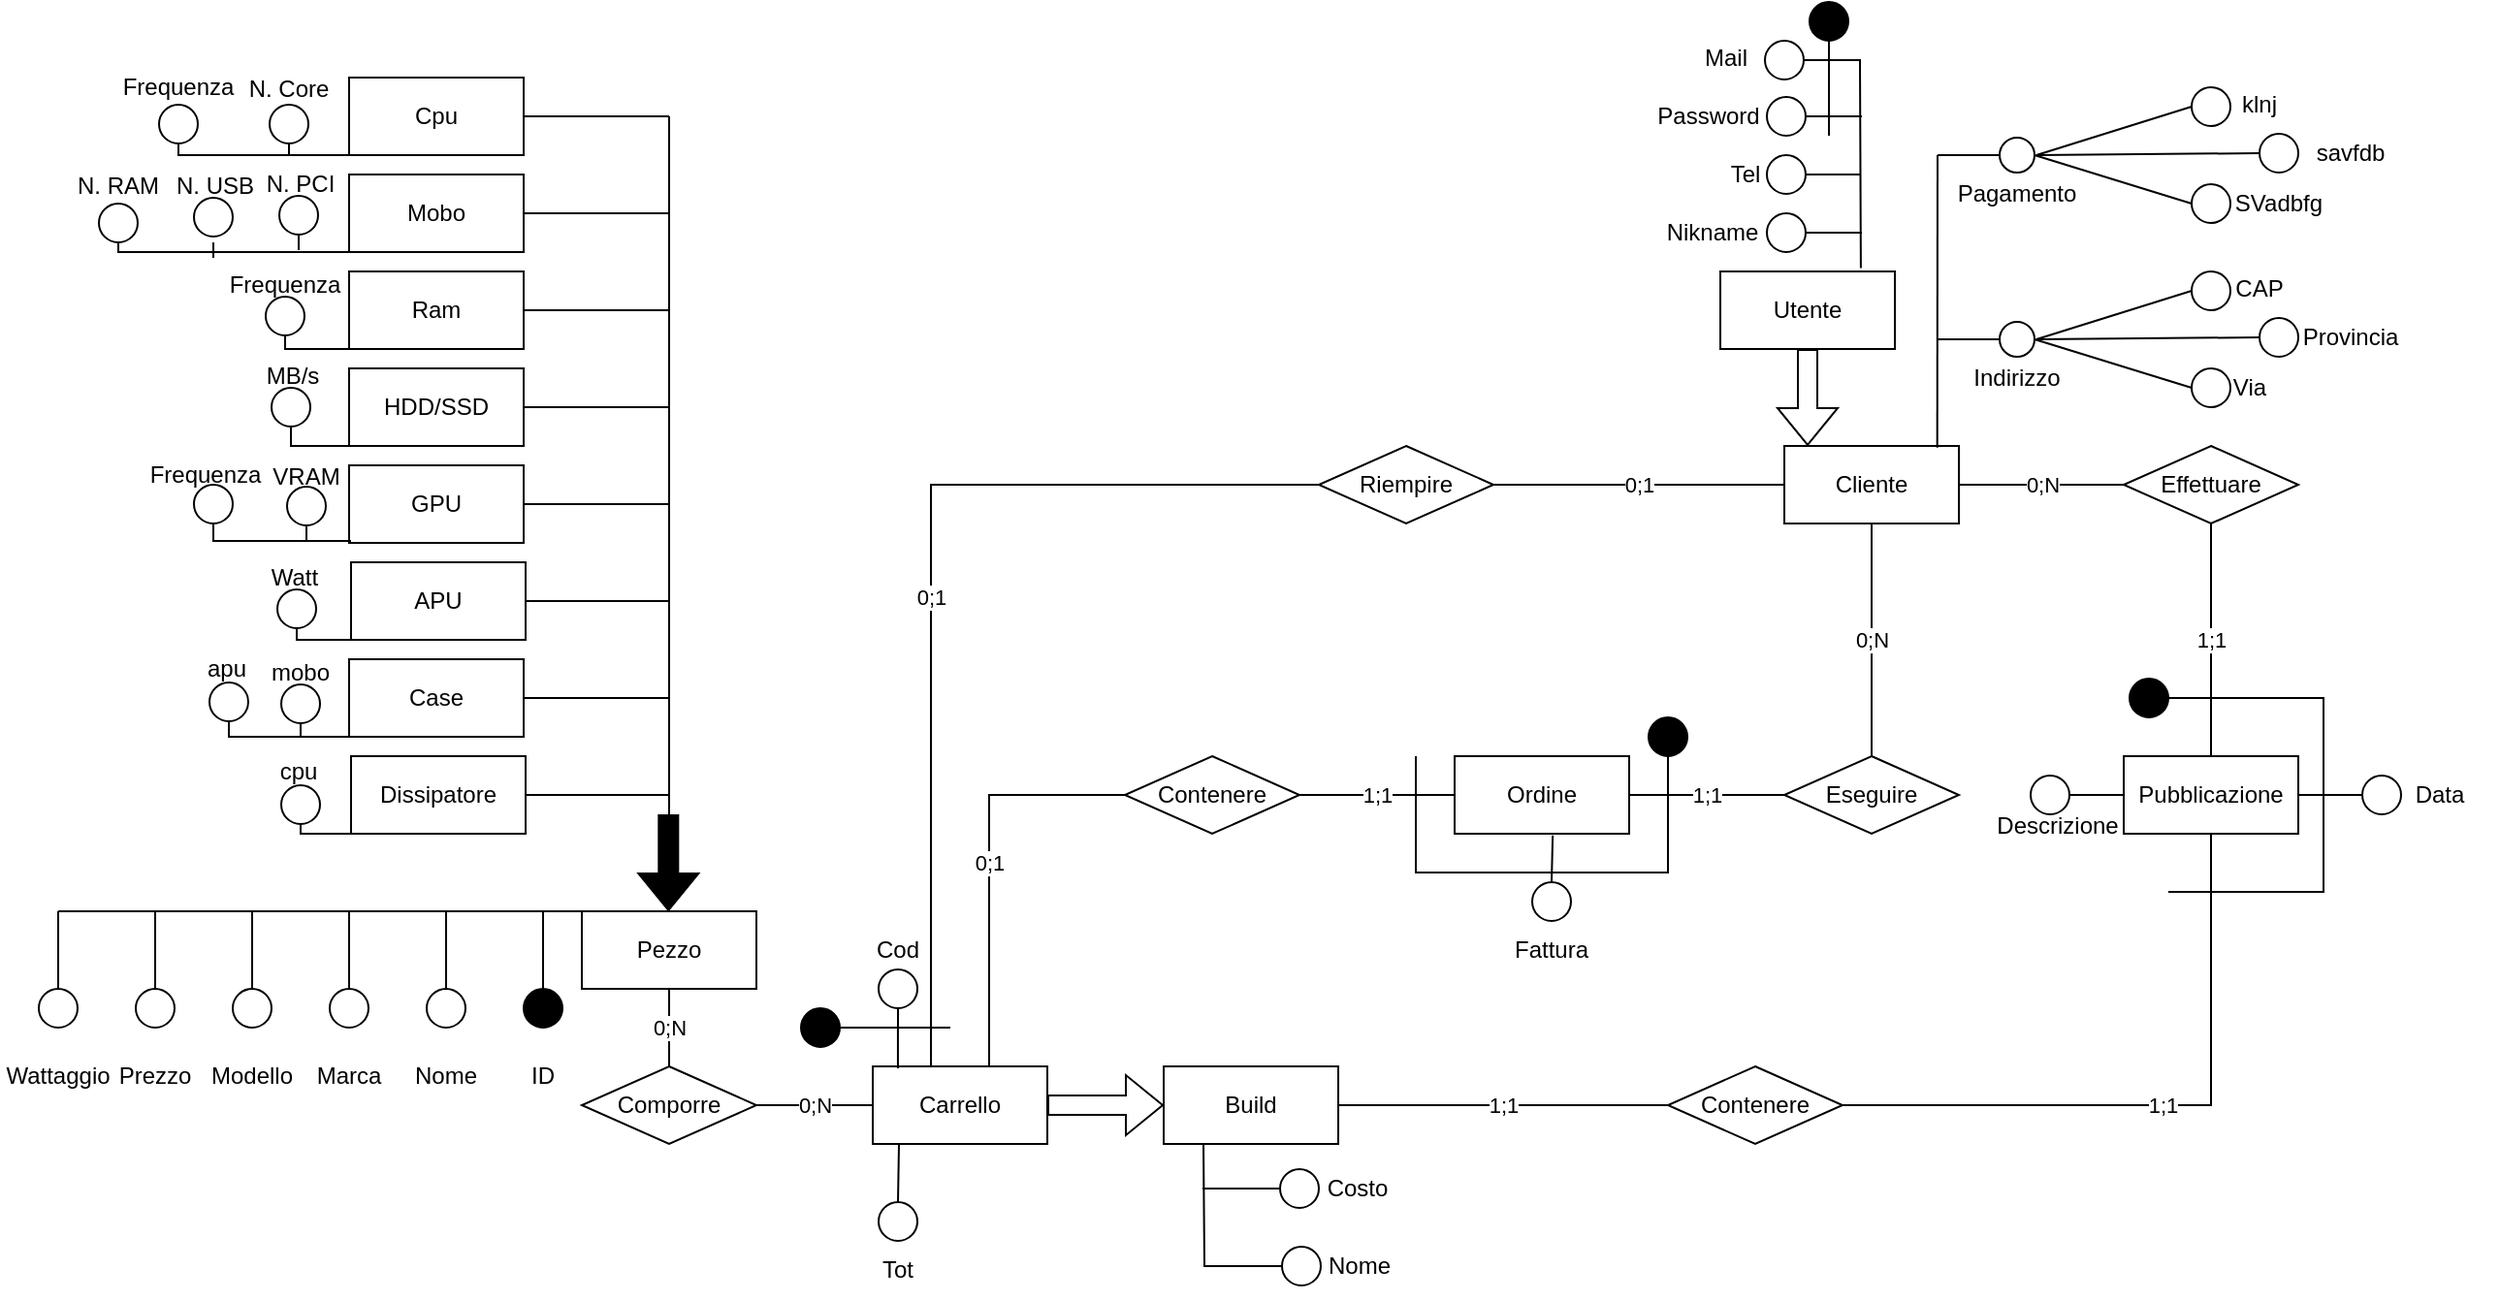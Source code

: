 <mxfile version="16.0.2" type="device"><diagram id="FWBnXCabbHBzabaNncW-" name="Pagina-1"><mxGraphModel dx="1716" dy="1717" grid="1" gridSize="10" guides="1" tooltips="1" connect="1" arrows="1" fold="1" page="1" pageScale="1" pageWidth="827" pageHeight="1169" math="0" shadow="0"><root><mxCell id="0"/><mxCell id="1" parent="0"/><mxCell id="ofU9b3XSw7O_0wXjyeTm-33" value="0;N" style="edgeStyle=orthogonalEdgeStyle;rounded=0;orthogonalLoop=1;jettySize=auto;html=1;endArrow=none;endFill=0;fillColor=#212121;" parent="1" source="ofU9b3XSw7O_0wXjyeTm-1" target="ofU9b3XSw7O_0wXjyeTm-2" edge="1"><mxGeometry relative="1" as="geometry"/></mxCell><mxCell id="ofU9b3XSw7O_0wXjyeTm-1" value="Pezzo" style="rounded=0;whiteSpace=wrap;html=1;" parent="1" vertex="1"><mxGeometry x="80" y="320" width="90" height="40" as="geometry"/></mxCell><mxCell id="ofU9b3XSw7O_0wXjyeTm-34" value="0;N" style="edgeStyle=orthogonalEdgeStyle;rounded=0;orthogonalLoop=1;jettySize=auto;html=1;entryX=0;entryY=0.5;entryDx=0;entryDy=0;endArrow=none;endFill=0;fillColor=#212121;" parent="1" source="ofU9b3XSw7O_0wXjyeTm-2" target="ofU9b3XSw7O_0wXjyeTm-4" edge="1"><mxGeometry relative="1" as="geometry"/></mxCell><mxCell id="ofU9b3XSw7O_0wXjyeTm-2" value="Comporre" style="rhombus;whiteSpace=wrap;html=1;" parent="1" vertex="1"><mxGeometry x="80" y="400" width="90" height="40" as="geometry"/></mxCell><mxCell id="ofU9b3XSw7O_0wXjyeTm-35" value="0;1" style="edgeStyle=orthogonalEdgeStyle;rounded=0;orthogonalLoop=1;jettySize=auto;html=1;endArrow=none;endFill=0;fillColor=#212121;" parent="1" source="ofU9b3XSw7O_0wXjyeTm-4" target="ofU9b3XSw7O_0wXjyeTm-9" edge="1"><mxGeometry relative="1" as="geometry"><Array as="points"><mxPoint x="290" y="260"/></Array></mxGeometry></mxCell><mxCell id="ofU9b3XSw7O_0wXjyeTm-4" value="Carrello" style="rounded=0;whiteSpace=wrap;html=1;" parent="1" vertex="1"><mxGeometry x="230" y="400" width="90" height="40" as="geometry"/></mxCell><mxCell id="ofU9b3XSw7O_0wXjyeTm-6" value="" style="shape=flexArrow;endArrow=classic;html=1;rounded=0;fillColor=default;entryX=0;entryY=0.5;entryDx=0;entryDy=0;exitX=1;exitY=0.5;exitDx=0;exitDy=0;" parent="1" source="ofU9b3XSw7O_0wXjyeTm-4" target="ofU9b3XSw7O_0wXjyeTm-7" edge="1"><mxGeometry width="50" height="50" relative="1" as="geometry"><mxPoint x="310" y="330" as="sourcePoint"/><mxPoint x="320" y="420" as="targetPoint"/></mxGeometry></mxCell><mxCell id="ofU9b3XSw7O_0wXjyeTm-7" value="Build" style="rounded=0;whiteSpace=wrap;html=1;" parent="1" vertex="1"><mxGeometry x="380" y="400" width="90" height="40" as="geometry"/></mxCell><mxCell id="ofU9b3XSw7O_0wXjyeTm-14" value="1;1" style="edgeStyle=orthogonalEdgeStyle;rounded=0;orthogonalLoop=1;jettySize=auto;html=1;endArrow=none;endFill=0;fillColor=#212121;" parent="1" source="ofU9b3XSw7O_0wXjyeTm-9" target="ofU9b3XSw7O_0wXjyeTm-12" edge="1"><mxGeometry relative="1" as="geometry"/></mxCell><mxCell id="ofU9b3XSw7O_0wXjyeTm-9" value="Contenere" style="rhombus;whiteSpace=wrap;html=1;" parent="1" vertex="1"><mxGeometry x="360" y="240" width="90" height="40" as="geometry"/></mxCell><mxCell id="ofU9b3XSw7O_0wXjyeTm-20" value="0;1" style="edgeStyle=orthogonalEdgeStyle;rounded=0;orthogonalLoop=1;jettySize=auto;html=1;entryX=0;entryY=0.5;entryDx=0;entryDy=0;endArrow=none;endFill=0;fillColor=#212121;" parent="1" source="ofU9b3XSw7O_0wXjyeTm-10" target="ofU9b3XSw7O_0wXjyeTm-18" edge="1"><mxGeometry relative="1" as="geometry"/></mxCell><mxCell id="ofU9b3XSw7O_0wXjyeTm-36" value="0;1" style="edgeStyle=orthogonalEdgeStyle;rounded=0;orthogonalLoop=1;jettySize=auto;html=1;entryX=0.5;entryY=0;entryDx=0;entryDy=0;endArrow=none;endFill=0;fillColor=#212121;" parent="1" source="ofU9b3XSw7O_0wXjyeTm-10" target="ofU9b3XSw7O_0wXjyeTm-4" edge="1"><mxGeometry relative="1" as="geometry"><Array as="points"><mxPoint x="260" y="100"/><mxPoint x="260" y="400"/></Array></mxGeometry></mxCell><mxCell id="ofU9b3XSw7O_0wXjyeTm-10" value="Riempire" style="rhombus;whiteSpace=wrap;html=1;" parent="1" vertex="1"><mxGeometry x="460" y="80" width="90" height="40" as="geometry"/></mxCell><mxCell id="ofU9b3XSw7O_0wXjyeTm-12" value="Ordine" style="rounded=0;whiteSpace=wrap;html=1;" parent="1" vertex="1"><mxGeometry x="530" y="240" width="90" height="40" as="geometry"/></mxCell><mxCell id="ofU9b3XSw7O_0wXjyeTm-15" value="1;1" style="edgeStyle=orthogonalEdgeStyle;rounded=0;orthogonalLoop=1;jettySize=auto;html=1;endArrow=none;endFill=0;fillColor=#212121;" parent="1" source="ofU9b3XSw7O_0wXjyeTm-13" target="ofU9b3XSw7O_0wXjyeTm-12" edge="1"><mxGeometry relative="1" as="geometry"/></mxCell><mxCell id="ofU9b3XSw7O_0wXjyeTm-19" value="0;N" style="edgeStyle=orthogonalEdgeStyle;rounded=0;orthogonalLoop=1;jettySize=auto;html=1;entryX=0.5;entryY=1;entryDx=0;entryDy=0;endArrow=none;endFill=0;fillColor=#212121;" parent="1" source="ofU9b3XSw7O_0wXjyeTm-13" target="ofU9b3XSw7O_0wXjyeTm-18" edge="1"><mxGeometry relative="1" as="geometry"/></mxCell><mxCell id="ofU9b3XSw7O_0wXjyeTm-13" value="Eseguire" style="rhombus;whiteSpace=wrap;html=1;" parent="1" vertex="1"><mxGeometry x="700" y="240" width="90" height="40" as="geometry"/></mxCell><mxCell id="ofU9b3XSw7O_0wXjyeTm-18" value="Cliente" style="rounded=0;whiteSpace=wrap;html=1;" parent="1" vertex="1"><mxGeometry x="700" y="80" width="90" height="40" as="geometry"/></mxCell><mxCell id="ofU9b3XSw7O_0wXjyeTm-22" value="Utente" style="rounded=0;whiteSpace=wrap;html=1;" parent="1" vertex="1"><mxGeometry x="667" y="-10" width="90" height="40" as="geometry"/></mxCell><mxCell id="ofU9b3XSw7O_0wXjyeTm-23" value="" style="shape=flexArrow;endArrow=classic;html=1;rounded=0;fillColor=default;exitX=0.5;exitY=1;exitDx=0;exitDy=0;entryX=0.5;entryY=0;entryDx=0;entryDy=0;" parent="1" source="ofU9b3XSw7O_0wXjyeTm-22" edge="1"><mxGeometry width="50" height="50" relative="1" as="geometry"><mxPoint x="717" as="sourcePoint"/><mxPoint x="712" y="80" as="targetPoint"/></mxGeometry></mxCell><mxCell id="ofU9b3XSw7O_0wXjyeTm-41" value="1;1" style="edgeStyle=orthogonalEdgeStyle;rounded=0;orthogonalLoop=1;jettySize=auto;html=1;entryX=1;entryY=0.5;entryDx=0;entryDy=0;endArrow=none;endFill=0;fillColor=#212121;" parent="1" source="ofU9b3XSw7O_0wXjyeTm-25" target="ofU9b3XSw7O_0wXjyeTm-30" edge="1"><mxGeometry relative="1" as="geometry"><Array as="points"><mxPoint x="920" y="420"/></Array></mxGeometry></mxCell><mxCell id="ofU9b3XSw7O_0wXjyeTm-25" value="Pubblicazione" style="rounded=0;whiteSpace=wrap;html=1;" parent="1" vertex="1"><mxGeometry x="875" y="240" width="90" height="40" as="geometry"/></mxCell><mxCell id="ofU9b3XSw7O_0wXjyeTm-38" value="0;N" style="edgeStyle=orthogonalEdgeStyle;rounded=0;orthogonalLoop=1;jettySize=auto;html=1;endArrow=none;endFill=0;fillColor=#212121;" parent="1" source="ofU9b3XSw7O_0wXjyeTm-26" target="ofU9b3XSw7O_0wXjyeTm-18" edge="1"><mxGeometry relative="1" as="geometry"/></mxCell><mxCell id="ofU9b3XSw7O_0wXjyeTm-39" value="1;1" style="edgeStyle=orthogonalEdgeStyle;rounded=0;orthogonalLoop=1;jettySize=auto;html=1;endArrow=none;endFill=0;fillColor=#212121;" parent="1" source="ofU9b3XSw7O_0wXjyeTm-26" target="ofU9b3XSw7O_0wXjyeTm-25" edge="1"><mxGeometry relative="1" as="geometry"/></mxCell><mxCell id="ofU9b3XSw7O_0wXjyeTm-26" value="Effettuare" style="rhombus;whiteSpace=wrap;html=1;" parent="1" vertex="1"><mxGeometry x="875" y="80" width="90" height="40" as="geometry"/></mxCell><mxCell id="ofU9b3XSw7O_0wXjyeTm-32" value="1;1" style="edgeStyle=orthogonalEdgeStyle;rounded=0;orthogonalLoop=1;jettySize=auto;html=1;entryX=1;entryY=0.5;entryDx=0;entryDy=0;endArrow=none;endFill=0;fillColor=#212121;" parent="1" source="ofU9b3XSw7O_0wXjyeTm-30" target="ofU9b3XSw7O_0wXjyeTm-7" edge="1"><mxGeometry relative="1" as="geometry"/></mxCell><mxCell id="ofU9b3XSw7O_0wXjyeTm-30" value="Contenere" style="rhombus;whiteSpace=wrap;html=1;" parent="1" vertex="1"><mxGeometry x="640" y="400" width="90" height="40" as="geometry"/></mxCell><mxCell id="ofU9b3XSw7O_0wXjyeTm-43" value="" style="shape=flexArrow;endArrow=classic;html=1;rounded=0;fillColor=#000000;" parent="1" edge="1"><mxGeometry width="50" height="50" relative="1" as="geometry"><mxPoint x="124.66" y="270" as="sourcePoint"/><mxPoint x="124.66" y="320" as="targetPoint"/></mxGeometry></mxCell><mxCell id="ofU9b3XSw7O_0wXjyeTm-44" value="" style="edgeStyle=orthogonalEdgeStyle;rounded=0;orthogonalLoop=1;jettySize=auto;html=1;endArrow=none;endFill=0;fillColor=#212121;" parent="1" edge="1"><mxGeometry relative="1" as="geometry"><mxPoint x="125" y="270" as="sourcePoint"/><mxPoint x="125" y="-90" as="targetPoint"/><Array as="points"><mxPoint x="125" y="150"/><mxPoint x="125" y="150"/></Array></mxGeometry></mxCell><mxCell id="ofU9b3XSw7O_0wXjyeTm-45" value="" style="edgeStyle=orthogonalEdgeStyle;rounded=0;orthogonalLoop=1;jettySize=auto;html=1;endArrow=none;endFill=0;fillColor=#212121;" parent="1" edge="1"><mxGeometry relative="1" as="geometry"><mxPoint x="45" y="-90.0" as="sourcePoint"/><mxPoint x="125" y="-90.0" as="targetPoint"/></mxGeometry></mxCell><mxCell id="ofU9b3XSw7O_0wXjyeTm-46" value="Cpu" style="rounded=0;whiteSpace=wrap;html=1;" parent="1" vertex="1"><mxGeometry x="-40" y="-110" width="90" height="40" as="geometry"/></mxCell><mxCell id="ofU9b3XSw7O_0wXjyeTm-47" value="" style="edgeStyle=orthogonalEdgeStyle;rounded=0;orthogonalLoop=1;jettySize=auto;html=1;endArrow=none;endFill=0;fillColor=#212121;" parent="1" edge="1"><mxGeometry relative="1" as="geometry"><mxPoint x="45" y="-40.0" as="sourcePoint"/><mxPoint x="125" y="-40.0" as="targetPoint"/></mxGeometry></mxCell><mxCell id="ofU9b3XSw7O_0wXjyeTm-48" value="Mobo" style="rounded=0;whiteSpace=wrap;html=1;" parent="1" vertex="1"><mxGeometry x="-40" y="-60" width="90" height="40" as="geometry"/></mxCell><mxCell id="ofU9b3XSw7O_0wXjyeTm-49" value="" style="edgeStyle=orthogonalEdgeStyle;rounded=0;orthogonalLoop=1;jettySize=auto;html=1;endArrow=none;endFill=0;fillColor=#212121;" parent="1" edge="1"><mxGeometry relative="1" as="geometry"><mxPoint x="45" y="10.0" as="sourcePoint"/><mxPoint x="125" y="10.0" as="targetPoint"/></mxGeometry></mxCell><mxCell id="ofU9b3XSw7O_0wXjyeTm-50" value="Ram" style="rounded=0;whiteSpace=wrap;html=1;" parent="1" vertex="1"><mxGeometry x="-40" y="-10" width="90" height="40" as="geometry"/></mxCell><mxCell id="ofU9b3XSw7O_0wXjyeTm-51" value="" style="edgeStyle=orthogonalEdgeStyle;rounded=0;orthogonalLoop=1;jettySize=auto;html=1;endArrow=none;endFill=0;fillColor=#212121;" parent="1" edge="1"><mxGeometry relative="1" as="geometry"><mxPoint x="45" y="60.0" as="sourcePoint"/><mxPoint x="125" y="60.0" as="targetPoint"/></mxGeometry></mxCell><mxCell id="ofU9b3XSw7O_0wXjyeTm-52" value="HDD/SSD" style="rounded=0;whiteSpace=wrap;html=1;" parent="1" vertex="1"><mxGeometry x="-40" y="40" width="90" height="40" as="geometry"/></mxCell><mxCell id="ofU9b3XSw7O_0wXjyeTm-53" value="" style="edgeStyle=orthogonalEdgeStyle;rounded=0;orthogonalLoop=1;jettySize=auto;html=1;endArrow=none;endFill=0;fillColor=#212121;" parent="1" edge="1"><mxGeometry relative="1" as="geometry"><mxPoint x="45" y="110.0" as="sourcePoint"/><mxPoint x="125" y="110.0" as="targetPoint"/></mxGeometry></mxCell><mxCell id="ofU9b3XSw7O_0wXjyeTm-54" value="GPU" style="rounded=0;whiteSpace=wrap;html=1;" parent="1" vertex="1"><mxGeometry x="-40" y="90" width="90" height="40" as="geometry"/></mxCell><mxCell id="ofU9b3XSw7O_0wXjyeTm-55" value="" style="edgeStyle=orthogonalEdgeStyle;rounded=0;orthogonalLoop=1;jettySize=auto;html=1;endArrow=none;endFill=0;fillColor=#212121;" parent="1" edge="1"><mxGeometry relative="1" as="geometry"><mxPoint x="45" y="160.0" as="sourcePoint"/><mxPoint x="125" y="160.0" as="targetPoint"/></mxGeometry></mxCell><mxCell id="ofU9b3XSw7O_0wXjyeTm-56" value="APU" style="rounded=0;whiteSpace=wrap;html=1;" parent="1" vertex="1"><mxGeometry x="-39" y="140" width="90" height="40" as="geometry"/></mxCell><mxCell id="ofU9b3XSw7O_0wXjyeTm-57" value="" style="edgeStyle=orthogonalEdgeStyle;rounded=0;orthogonalLoop=1;jettySize=auto;html=1;endArrow=none;endFill=0;fillColor=#212121;" parent="1" edge="1"><mxGeometry relative="1" as="geometry"><mxPoint x="45" y="210.0" as="sourcePoint"/><mxPoint x="125" y="210.0" as="targetPoint"/></mxGeometry></mxCell><mxCell id="ofU9b3XSw7O_0wXjyeTm-58" value="Case" style="rounded=0;whiteSpace=wrap;html=1;" parent="1" vertex="1"><mxGeometry x="-40" y="190" width="90" height="40" as="geometry"/></mxCell><mxCell id="ofU9b3XSw7O_0wXjyeTm-59" value="" style="edgeStyle=orthogonalEdgeStyle;rounded=0;orthogonalLoop=1;jettySize=auto;html=1;endArrow=none;endFill=0;fillColor=#212121;" parent="1" edge="1"><mxGeometry relative="1" as="geometry"><mxPoint x="45" y="260.0" as="sourcePoint"/><mxPoint x="125" y="260.0" as="targetPoint"/></mxGeometry></mxCell><mxCell id="ofU9b3XSw7O_0wXjyeTm-60" value="Dissipatore" style="rounded=0;whiteSpace=wrap;html=1;" parent="1" vertex="1"><mxGeometry x="-39" y="240" width="90" height="40" as="geometry"/></mxCell><mxCell id="0aixCMXjs8IetjoY6UqO-1" value="" style="endArrow=none;html=1;rounded=0;exitX=0;exitY=0;exitDx=0;exitDy=0;" parent="1" source="ofU9b3XSw7O_0wXjyeTm-1" edge="1"><mxGeometry width="50" height="50" relative="1" as="geometry"><mxPoint x="510" y="310" as="sourcePoint"/><mxPoint x="-190" y="320" as="targetPoint"/></mxGeometry></mxCell><mxCell id="0aixCMXjs8IetjoY6UqO-2" value="" style="endArrow=none;html=1;rounded=0;entryX=0.144;entryY=0.025;entryDx=0;entryDy=0;entryPerimeter=0;exitX=0.5;exitY=1;exitDx=0;exitDy=0;" parent="1" source="0aixCMXjs8IetjoY6UqO-3" target="ofU9b3XSw7O_0wXjyeTm-4" edge="1"><mxGeometry width="50" height="50" relative="1" as="geometry"><mxPoint x="370" y="-110" as="sourcePoint"/><mxPoint x="370" y="-150" as="targetPoint"/></mxGeometry></mxCell><mxCell id="0aixCMXjs8IetjoY6UqO-3" value="" style="ellipse;whiteSpace=wrap;html=1;aspect=fixed;" parent="1" vertex="1"><mxGeometry x="233" y="350" width="20" height="20" as="geometry"/></mxCell><mxCell id="0aixCMXjs8IetjoY6UqO-4" value="Cod" style="text;html=1;strokeColor=none;fillColor=none;align=center;verticalAlign=middle;whiteSpace=wrap;rounded=0;" parent="1" vertex="1"><mxGeometry x="213" y="325" width="60" height="30" as="geometry"/></mxCell><mxCell id="0aixCMXjs8IetjoY6UqO-5" value="" style="endArrow=none;html=1;rounded=0;" parent="1" edge="1"><mxGeometry width="50" height="50" relative="1" as="geometry"><mxPoint x="60" y="360" as="sourcePoint"/><mxPoint x="60" y="320" as="targetPoint"/></mxGeometry></mxCell><mxCell id="0aixCMXjs8IetjoY6UqO-6" value="" style="ellipse;whiteSpace=wrap;html=1;aspect=fixed;fillColor=#000000;" parent="1" vertex="1"><mxGeometry x="50" y="360" width="20" height="20" as="geometry"/></mxCell><mxCell id="0aixCMXjs8IetjoY6UqO-7" value="ID" style="text;html=1;strokeColor=none;fillColor=none;align=center;verticalAlign=middle;whiteSpace=wrap;rounded=0;" parent="1" vertex="1"><mxGeometry x="30" y="390" width="60" height="30" as="geometry"/></mxCell><mxCell id="0aixCMXjs8IetjoY6UqO-8" value="" style="endArrow=none;html=1;rounded=0;" parent="1" edge="1"><mxGeometry width="50" height="50" relative="1" as="geometry"><mxPoint x="10" y="360" as="sourcePoint"/><mxPoint x="10" y="320" as="targetPoint"/></mxGeometry></mxCell><mxCell id="0aixCMXjs8IetjoY6UqO-9" value="" style="ellipse;whiteSpace=wrap;html=1;aspect=fixed;" parent="1" vertex="1"><mxGeometry y="360" width="20" height="20" as="geometry"/></mxCell><mxCell id="0aixCMXjs8IetjoY6UqO-10" value="Nome" style="text;html=1;strokeColor=none;fillColor=none;align=center;verticalAlign=middle;whiteSpace=wrap;rounded=0;" parent="1" vertex="1"><mxGeometry x="-20" y="390" width="60" height="30" as="geometry"/></mxCell><mxCell id="0aixCMXjs8IetjoY6UqO-11" value="" style="endArrow=none;html=1;rounded=0;" parent="1" edge="1"><mxGeometry width="50" height="50" relative="1" as="geometry"><mxPoint x="-40" y="360" as="sourcePoint"/><mxPoint x="-40" y="320" as="targetPoint"/></mxGeometry></mxCell><mxCell id="0aixCMXjs8IetjoY6UqO-12" value="" style="ellipse;whiteSpace=wrap;html=1;aspect=fixed;" parent="1" vertex="1"><mxGeometry x="-50" y="360" width="20" height="20" as="geometry"/></mxCell><mxCell id="0aixCMXjs8IetjoY6UqO-13" value="Marca" style="text;html=1;strokeColor=none;fillColor=none;align=center;verticalAlign=middle;whiteSpace=wrap;rounded=0;" parent="1" vertex="1"><mxGeometry x="-70" y="390" width="60" height="30" as="geometry"/></mxCell><mxCell id="0aixCMXjs8IetjoY6UqO-14" value="" style="endArrow=none;html=1;rounded=0;" parent="1" edge="1"><mxGeometry width="50" height="50" relative="1" as="geometry"><mxPoint x="-90" y="360" as="sourcePoint"/><mxPoint x="-90" y="320" as="targetPoint"/></mxGeometry></mxCell><mxCell id="0aixCMXjs8IetjoY6UqO-15" value="" style="ellipse;whiteSpace=wrap;html=1;aspect=fixed;" parent="1" vertex="1"><mxGeometry x="-100" y="360" width="20" height="20" as="geometry"/></mxCell><mxCell id="0aixCMXjs8IetjoY6UqO-16" value="Modello" style="text;html=1;strokeColor=none;fillColor=none;align=center;verticalAlign=middle;whiteSpace=wrap;rounded=0;" parent="1" vertex="1"><mxGeometry x="-120" y="390" width="60" height="30" as="geometry"/></mxCell><mxCell id="0aixCMXjs8IetjoY6UqO-17" value="" style="endArrow=none;html=1;rounded=0;" parent="1" edge="1"><mxGeometry width="50" height="50" relative="1" as="geometry"><mxPoint x="-140" y="360" as="sourcePoint"/><mxPoint x="-140" y="320" as="targetPoint"/></mxGeometry></mxCell><mxCell id="0aixCMXjs8IetjoY6UqO-18" value="" style="ellipse;whiteSpace=wrap;html=1;aspect=fixed;" parent="1" vertex="1"><mxGeometry x="-150" y="360" width="20" height="20" as="geometry"/></mxCell><mxCell id="0aixCMXjs8IetjoY6UqO-19" value="Prezzo" style="text;html=1;strokeColor=none;fillColor=none;align=center;verticalAlign=middle;whiteSpace=wrap;rounded=0;" parent="1" vertex="1"><mxGeometry x="-170" y="390" width="60" height="30" as="geometry"/></mxCell><mxCell id="0aixCMXjs8IetjoY6UqO-20" value="" style="endArrow=none;html=1;rounded=0;entryX=0.25;entryY=1;entryDx=0;entryDy=0;exitX=0.5;exitY=0;exitDx=0;exitDy=0;" parent="1" source="0aixCMXjs8IetjoY6UqO-27" edge="1"><mxGeometry width="50" height="50" relative="1" as="geometry"><mxPoint x="244" y="490" as="sourcePoint"/><mxPoint x="243.5" y="440" as="targetPoint"/></mxGeometry></mxCell><mxCell id="0aixCMXjs8IetjoY6UqO-23" value="" style="endArrow=none;html=1;rounded=0;" parent="1" edge="1"><mxGeometry width="50" height="50" relative="1" as="geometry"><mxPoint x="210" y="380" as="sourcePoint"/><mxPoint x="270" y="380" as="targetPoint"/></mxGeometry></mxCell><mxCell id="0aixCMXjs8IetjoY6UqO-26" value="" style="ellipse;whiteSpace=wrap;html=1;aspect=fixed;fillColor=#000000;" parent="1" vertex="1"><mxGeometry x="193" y="370" width="20" height="20" as="geometry"/></mxCell><mxCell id="0aixCMXjs8IetjoY6UqO-27" value="" style="ellipse;whiteSpace=wrap;html=1;aspect=fixed;" parent="1" vertex="1"><mxGeometry x="233" y="470" width="20" height="20" as="geometry"/></mxCell><mxCell id="0aixCMXjs8IetjoY6UqO-28" value="Tot" style="text;html=1;strokeColor=none;fillColor=none;align=center;verticalAlign=middle;whiteSpace=wrap;rounded=0;" parent="1" vertex="1"><mxGeometry x="213" y="490" width="60" height="30" as="geometry"/></mxCell><mxCell id="0aixCMXjs8IetjoY6UqO-29" value="" style="endArrow=none;html=1;rounded=0;entryX=0.25;entryY=1;entryDx=0;entryDy=0;exitX=0;exitY=0.5;exitDx=0;exitDy=0;" parent="1" edge="1"><mxGeometry width="50" height="50" relative="1" as="geometry"><mxPoint x="441" y="503" as="sourcePoint"/><mxPoint x="400.5" y="440" as="targetPoint"/><Array as="points"><mxPoint x="401" y="503"/></Array></mxGeometry></mxCell><mxCell id="0aixCMXjs8IetjoY6UqO-30" value="" style="ellipse;whiteSpace=wrap;html=1;aspect=fixed;" parent="1" vertex="1"><mxGeometry x="441" y="493" width="20" height="20" as="geometry"/></mxCell><mxCell id="0aixCMXjs8IetjoY6UqO-31" value="Nome" style="text;html=1;strokeColor=none;fillColor=none;align=center;verticalAlign=middle;whiteSpace=wrap;rounded=0;" parent="1" vertex="1"><mxGeometry x="451" y="488" width="60" height="30" as="geometry"/></mxCell><mxCell id="0aixCMXjs8IetjoY6UqO-32" value="" style="endArrow=none;html=1;rounded=0;" parent="1" edge="1"><mxGeometry width="50" height="50" relative="1" as="geometry"><mxPoint x="440" y="463" as="sourcePoint"/><mxPoint x="400" y="463" as="targetPoint"/></mxGeometry></mxCell><mxCell id="0aixCMXjs8IetjoY6UqO-33" value="" style="ellipse;whiteSpace=wrap;html=1;aspect=fixed;" parent="1" vertex="1"><mxGeometry x="440" y="453" width="20" height="20" as="geometry"/></mxCell><mxCell id="0aixCMXjs8IetjoY6UqO-34" value="Costo" style="text;html=1;strokeColor=none;fillColor=none;align=center;verticalAlign=middle;whiteSpace=wrap;rounded=0;" parent="1" vertex="1"><mxGeometry x="450" y="448" width="60" height="30" as="geometry"/></mxCell><mxCell id="0aixCMXjs8IetjoY6UqO-38" value="" style="endArrow=none;html=1;rounded=0;startArrow=none;exitX=0;exitY=0.5;exitDx=0;exitDy=0;" parent="1" source="0aixCMXjs8IetjoY6UqO-39" edge="1"><mxGeometry width="50" height="50" relative="1" as="geometry"><mxPoint x="1005" y="260" as="sourcePoint"/><mxPoint x="965" y="260" as="targetPoint"/></mxGeometry></mxCell><mxCell id="0aixCMXjs8IetjoY6UqO-40" value="" style="endArrow=none;html=1;rounded=0;" parent="1" edge="1"><mxGeometry width="50" height="50" relative="1" as="geometry"><mxPoint x="898" y="210" as="sourcePoint"/><mxPoint x="898" y="310" as="targetPoint"/><Array as="points"><mxPoint x="978" y="210"/><mxPoint x="978" y="310"/></Array></mxGeometry></mxCell><mxCell id="0aixCMXjs8IetjoY6UqO-41" value="" style="ellipse;whiteSpace=wrap;html=1;aspect=fixed;fillColor=#000000;" parent="1" vertex="1"><mxGeometry x="878" y="200" width="20" height="20" as="geometry"/></mxCell><mxCell id="0aixCMXjs8IetjoY6UqO-42" value="Data" style="text;html=1;strokeColor=none;fillColor=none;align=center;verticalAlign=middle;whiteSpace=wrap;rounded=0;" parent="1" vertex="1"><mxGeometry x="1008" y="245" width="60" height="30" as="geometry"/></mxCell><mxCell id="0aixCMXjs8IetjoY6UqO-43" value="" style="ellipse;whiteSpace=wrap;html=1;aspect=fixed;" parent="1" vertex="1"><mxGeometry x="827" y="250" width="20" height="20" as="geometry"/></mxCell><mxCell id="0aixCMXjs8IetjoY6UqO-44" value="" style="endArrow=none;html=1;rounded=0;entryX=1;entryY=0.5;entryDx=0;entryDy=0;" parent="1" target="0aixCMXjs8IetjoY6UqO-43" edge="1"><mxGeometry width="50" height="50" relative="1" as="geometry"><mxPoint x="875" y="260" as="sourcePoint"/><mxPoint x="850" y="260" as="targetPoint"/></mxGeometry></mxCell><mxCell id="0aixCMXjs8IetjoY6UqO-45" value="Descrizione" style="text;html=1;strokeColor=none;fillColor=none;align=center;verticalAlign=middle;whiteSpace=wrap;rounded=0;" parent="1" vertex="1"><mxGeometry x="811" y="261" width="60" height="30" as="geometry"/></mxCell><mxCell id="0aixCMXjs8IetjoY6UqO-39" value="" style="ellipse;whiteSpace=wrap;html=1;aspect=fixed;" parent="1" vertex="1"><mxGeometry x="998" y="250" width="20" height="20" as="geometry"/></mxCell><mxCell id="0aixCMXjs8IetjoY6UqO-47" value="" style="endArrow=none;html=1;rounded=0;entryX=0.876;entryY=0.021;entryDx=0;entryDy=0;entryPerimeter=0;" parent="1" target="ofU9b3XSw7O_0wXjyeTm-18" edge="1"><mxGeometry width="50" height="50" relative="1" as="geometry"><mxPoint x="779" y="-70" as="sourcePoint"/><mxPoint x="810" y="70" as="targetPoint"/></mxGeometry></mxCell><mxCell id="0aixCMXjs8IetjoY6UqO-48" value="" style="endArrow=none;html=1;rounded=0;startArrow=none;exitX=0;exitY=0.5;exitDx=0;exitDy=0;" parent="1" edge="1"><mxGeometry width="50" height="50" relative="1" as="geometry"><mxPoint x="811" y="25" as="sourcePoint"/><mxPoint x="779" y="25" as="targetPoint"/></mxGeometry></mxCell><mxCell id="0aixCMXjs8IetjoY6UqO-49" value="Indirizzo" style="text;html=1;strokeColor=none;fillColor=none;align=center;verticalAlign=middle;whiteSpace=wrap;rounded=0;" parent="1" vertex="1"><mxGeometry x="790" y="30" width="60" height="30" as="geometry"/></mxCell><mxCell id="0aixCMXjs8IetjoY6UqO-50" value="" style="ellipse;whiteSpace=wrap;html=1;aspect=fixed;" parent="1" vertex="1"><mxGeometry x="811" y="16" width="18" height="18" as="geometry"/></mxCell><mxCell id="0aixCMXjs8IetjoY6UqO-52" value="" style="endArrow=none;html=1;rounded=0;startArrow=none;exitX=0;exitY=0.5;exitDx=0;exitDy=0;" parent="1" source="0aixCMXjs8IetjoY6UqO-56" edge="1"><mxGeometry width="50" height="50" relative="1" as="geometry"><mxPoint x="920" y="10" as="sourcePoint"/><mxPoint x="830" y="25" as="targetPoint"/></mxGeometry></mxCell><mxCell id="0aixCMXjs8IetjoY6UqO-53" value="" style="endArrow=none;html=1;rounded=0;startArrow=none;exitX=0;exitY=0.5;exitDx=0;exitDy=0;" parent="1" source="0aixCMXjs8IetjoY6UqO-57" edge="1"><mxGeometry width="50" height="50" relative="1" as="geometry"><mxPoint x="920" y="25" as="sourcePoint"/><mxPoint x="830" y="25" as="targetPoint"/><Array as="points"/></mxGeometry></mxCell><mxCell id="0aixCMXjs8IetjoY6UqO-54" value="" style="endArrow=none;html=1;rounded=0;startArrow=none;entryX=1;entryY=0.5;entryDx=0;entryDy=0;exitX=0;exitY=0.5;exitDx=0;exitDy=0;" parent="1" source="0aixCMXjs8IetjoY6UqO-55" target="0aixCMXjs8IetjoY6UqO-50" edge="1"><mxGeometry width="50" height="50" relative="1" as="geometry"><mxPoint x="920" y="40" as="sourcePoint"/><mxPoint x="871" y="25" as="targetPoint"/></mxGeometry></mxCell><mxCell id="0aixCMXjs8IetjoY6UqO-55" value="" style="ellipse;whiteSpace=wrap;html=1;aspect=fixed;" parent="1" vertex="1"><mxGeometry x="910" y="40" width="20" height="20" as="geometry"/></mxCell><mxCell id="0aixCMXjs8IetjoY6UqO-56" value="" style="ellipse;whiteSpace=wrap;html=1;aspect=fixed;" parent="1" vertex="1"><mxGeometry x="910" y="-10" width="20" height="20" as="geometry"/></mxCell><mxCell id="0aixCMXjs8IetjoY6UqO-57" value="" style="ellipse;whiteSpace=wrap;html=1;aspect=fixed;" parent="1" vertex="1"><mxGeometry x="945" y="14" width="20" height="20" as="geometry"/></mxCell><mxCell id="0aixCMXjs8IetjoY6UqO-58" value="Via" style="text;html=1;strokeColor=none;fillColor=none;align=center;verticalAlign=middle;whiteSpace=wrap;rounded=0;" parent="1" vertex="1"><mxGeometry x="910" y="35" width="60" height="30" as="geometry"/></mxCell><mxCell id="0aixCMXjs8IetjoY6UqO-59" value="Provincia" style="text;html=1;strokeColor=none;fillColor=none;align=center;verticalAlign=middle;whiteSpace=wrap;rounded=0;" parent="1" vertex="1"><mxGeometry x="962" y="9" width="60" height="30" as="geometry"/></mxCell><mxCell id="0aixCMXjs8IetjoY6UqO-60" value="CAP" style="text;html=1;strokeColor=none;fillColor=none;align=center;verticalAlign=middle;whiteSpace=wrap;rounded=0;" parent="1" vertex="1"><mxGeometry x="915" y="-16" width="60" height="30" as="geometry"/></mxCell><mxCell id="0aixCMXjs8IetjoY6UqO-61" value="" style="endArrow=none;html=1;rounded=0;startArrow=none;exitX=0;exitY=0.5;exitDx=0;exitDy=0;" parent="1" edge="1"><mxGeometry width="50" height="50" relative="1" as="geometry"><mxPoint x="811" y="-70" as="sourcePoint"/><mxPoint x="779" y="-70" as="targetPoint"/></mxGeometry></mxCell><mxCell id="0aixCMXjs8IetjoY6UqO-62" value="Pagamento" style="text;html=1;strokeColor=none;fillColor=none;align=center;verticalAlign=middle;whiteSpace=wrap;rounded=0;" parent="1" vertex="1"><mxGeometry x="790" y="-65" width="60" height="30" as="geometry"/></mxCell><mxCell id="0aixCMXjs8IetjoY6UqO-63" value="" style="ellipse;whiteSpace=wrap;html=1;aspect=fixed;" parent="1" vertex="1"><mxGeometry x="811" y="-79" width="18" height="18" as="geometry"/></mxCell><mxCell id="0aixCMXjs8IetjoY6UqO-64" value="" style="endArrow=none;html=1;rounded=0;startArrow=none;exitX=0;exitY=0.5;exitDx=0;exitDy=0;" parent="1" source="0aixCMXjs8IetjoY6UqO-68" edge="1"><mxGeometry width="50" height="50" relative="1" as="geometry"><mxPoint x="920" y="-85" as="sourcePoint"/><mxPoint x="830" y="-70" as="targetPoint"/></mxGeometry></mxCell><mxCell id="0aixCMXjs8IetjoY6UqO-65" value="" style="endArrow=none;html=1;rounded=0;startArrow=none;exitX=0;exitY=0.5;exitDx=0;exitDy=0;" parent="1" source="0aixCMXjs8IetjoY6UqO-69" edge="1"><mxGeometry width="50" height="50" relative="1" as="geometry"><mxPoint x="920" y="-70" as="sourcePoint"/><mxPoint x="830" y="-70" as="targetPoint"/><Array as="points"/></mxGeometry></mxCell><mxCell id="0aixCMXjs8IetjoY6UqO-66" value="" style="endArrow=none;html=1;rounded=0;startArrow=none;entryX=1;entryY=0.5;entryDx=0;entryDy=0;exitX=0;exitY=0.5;exitDx=0;exitDy=0;" parent="1" source="0aixCMXjs8IetjoY6UqO-67" target="0aixCMXjs8IetjoY6UqO-63" edge="1"><mxGeometry width="50" height="50" relative="1" as="geometry"><mxPoint x="920" y="-55" as="sourcePoint"/><mxPoint x="871" y="-70" as="targetPoint"/></mxGeometry></mxCell><mxCell id="0aixCMXjs8IetjoY6UqO-67" value="" style="ellipse;whiteSpace=wrap;html=1;aspect=fixed;" parent="1" vertex="1"><mxGeometry x="910" y="-55" width="20" height="20" as="geometry"/></mxCell><mxCell id="0aixCMXjs8IetjoY6UqO-68" value="" style="ellipse;whiteSpace=wrap;html=1;aspect=fixed;" parent="1" vertex="1"><mxGeometry x="910" y="-105" width="20" height="20" as="geometry"/></mxCell><mxCell id="0aixCMXjs8IetjoY6UqO-69" value="" style="ellipse;whiteSpace=wrap;html=1;aspect=fixed;" parent="1" vertex="1"><mxGeometry x="945" y="-81" width="20" height="20" as="geometry"/></mxCell><mxCell id="0aixCMXjs8IetjoY6UqO-70" value="SVadbfg" style="text;html=1;strokeColor=none;fillColor=none;align=center;verticalAlign=middle;whiteSpace=wrap;rounded=0;" parent="1" vertex="1"><mxGeometry x="925" y="-60" width="60" height="30" as="geometry"/></mxCell><mxCell id="0aixCMXjs8IetjoY6UqO-71" value="savfdb" style="text;html=1;strokeColor=none;fillColor=none;align=center;verticalAlign=middle;whiteSpace=wrap;rounded=0;" parent="1" vertex="1"><mxGeometry x="962" y="-86" width="60" height="30" as="geometry"/></mxCell><mxCell id="0aixCMXjs8IetjoY6UqO-72" value="klnj" style="text;html=1;strokeColor=none;fillColor=none;align=center;verticalAlign=middle;whiteSpace=wrap;rounded=0;" parent="1" vertex="1"><mxGeometry x="915" y="-111" width="60" height="30" as="geometry"/></mxCell><mxCell id="0aixCMXjs8IetjoY6UqO-73" value="" style="endArrow=none;html=1;rounded=0;startArrow=none;exitX=1;exitY=0.5;exitDx=0;exitDy=0;entryX=0.805;entryY=-0.043;entryDx=0;entryDy=0;entryPerimeter=0;" parent="1" source="0aixCMXjs8IetjoY6UqO-75" target="ofU9b3XSw7O_0wXjyeTm-22" edge="1"><mxGeometry width="50" height="50" relative="1" as="geometry"><mxPoint x="673.5" y="-85" as="sourcePoint"/><mxPoint x="677" y="-50" as="targetPoint"/><Array as="points"><mxPoint x="739" y="-119"/></Array></mxGeometry></mxCell><mxCell id="0aixCMXjs8IetjoY6UqO-74" value="Mail" style="text;html=1;strokeColor=none;fillColor=none;align=center;verticalAlign=middle;whiteSpace=wrap;rounded=0;" parent="1" vertex="1"><mxGeometry x="640" y="-135" width="60" height="30" as="geometry"/></mxCell><mxCell id="0aixCMXjs8IetjoY6UqO-75" value="" style="ellipse;whiteSpace=wrap;html=1;aspect=fixed;" parent="1" vertex="1"><mxGeometry x="690" y="-129" width="20" height="20" as="geometry"/></mxCell><mxCell id="0aixCMXjs8IetjoY6UqO-76" value="" style="ellipse;whiteSpace=wrap;html=1;aspect=fixed;" parent="1" vertex="1"><mxGeometry x="691" y="-100" width="20" height="20" as="geometry"/></mxCell><mxCell id="0aixCMXjs8IetjoY6UqO-77" value="" style="endArrow=none;html=1;rounded=0;entryX=1;entryY=0.5;entryDx=0;entryDy=0;" parent="1" target="0aixCMXjs8IetjoY6UqO-76" edge="1"><mxGeometry width="50" height="50" relative="1" as="geometry"><mxPoint x="740" y="-90" as="sourcePoint"/><mxPoint x="721" y="-82" as="targetPoint"/></mxGeometry></mxCell><mxCell id="0aixCMXjs8IetjoY6UqO-78" value="Password" style="text;html=1;strokeColor=none;fillColor=none;align=center;verticalAlign=middle;whiteSpace=wrap;rounded=0;" parent="1" vertex="1"><mxGeometry x="631" y="-105" width="60" height="30" as="geometry"/></mxCell><mxCell id="0aixCMXjs8IetjoY6UqO-79" value="" style="ellipse;whiteSpace=wrap;html=1;aspect=fixed;" parent="1" vertex="1"><mxGeometry x="691" y="-70" width="20" height="20" as="geometry"/></mxCell><mxCell id="0aixCMXjs8IetjoY6UqO-80" value="" style="endArrow=none;html=1;rounded=0;entryX=1;entryY=0.5;entryDx=0;entryDy=0;" parent="1" target="0aixCMXjs8IetjoY6UqO-79" edge="1"><mxGeometry width="50" height="50" relative="1" as="geometry"><mxPoint x="739" y="-60" as="sourcePoint"/><mxPoint x="709" y="-60" as="targetPoint"/></mxGeometry></mxCell><mxCell id="0aixCMXjs8IetjoY6UqO-81" value="Tel" style="text;html=1;strokeColor=none;fillColor=none;align=center;verticalAlign=middle;whiteSpace=wrap;rounded=0;" parent="1" vertex="1"><mxGeometry x="650" y="-75" width="60" height="30" as="geometry"/></mxCell><mxCell id="0aixCMXjs8IetjoY6UqO-82" value="" style="ellipse;whiteSpace=wrap;html=1;aspect=fixed;" parent="1" vertex="1"><mxGeometry x="691" y="-40" width="20" height="20" as="geometry"/></mxCell><mxCell id="0aixCMXjs8IetjoY6UqO-83" value="" style="endArrow=none;html=1;rounded=0;entryX=1;entryY=0.5;entryDx=0;entryDy=0;" parent="1" target="0aixCMXjs8IetjoY6UqO-82" edge="1"><mxGeometry width="50" height="50" relative="1" as="geometry"><mxPoint x="740" y="-30" as="sourcePoint"/><mxPoint x="710" y="-30" as="targetPoint"/></mxGeometry></mxCell><mxCell id="0aixCMXjs8IetjoY6UqO-84" value="Nikname" style="text;html=1;strokeColor=none;fillColor=none;align=center;verticalAlign=middle;whiteSpace=wrap;rounded=0;" parent="1" vertex="1"><mxGeometry x="633" y="-45" width="60" height="30" as="geometry"/></mxCell><mxCell id="0aixCMXjs8IetjoY6UqO-85" value="" style="endArrow=none;html=1;rounded=0;startArrow=none;entryX=0.5;entryY=1;entryDx=0;entryDy=0;" parent="1" target="0aixCMXjs8IetjoY6UqO-87" edge="1"><mxGeometry width="50" height="50" relative="1" as="geometry"><mxPoint x="723" y="-80" as="sourcePoint"/><mxPoint x="680" y="-155" as="targetPoint"/></mxGeometry></mxCell><mxCell id="0aixCMXjs8IetjoY6UqO-87" value="" style="ellipse;whiteSpace=wrap;html=1;aspect=fixed;fillColor=#000000;" parent="1" vertex="1"><mxGeometry x="713" y="-149" width="20" height="20" as="geometry"/></mxCell><mxCell id="0aixCMXjs8IetjoY6UqO-88" value="" style="ellipse;whiteSpace=wrap;html=1;aspect=fixed;" parent="1" vertex="1"><mxGeometry x="570" y="305" width="20" height="20" as="geometry"/></mxCell><mxCell id="0aixCMXjs8IetjoY6UqO-89" value="Fattura" style="text;html=1;strokeColor=none;fillColor=none;align=center;verticalAlign=middle;whiteSpace=wrap;rounded=0;" parent="1" vertex="1"><mxGeometry x="550" y="325" width="60" height="30" as="geometry"/></mxCell><mxCell id="0aixCMXjs8IetjoY6UqO-90" value="" style="endArrow=none;html=1;rounded=0;entryX=0.562;entryY=1.021;entryDx=0;entryDy=0;entryPerimeter=0;exitX=0.5;exitY=0;exitDx=0;exitDy=0;" parent="1" source="0aixCMXjs8IetjoY6UqO-88" target="ofU9b3XSw7O_0wXjyeTm-12" edge="1"><mxGeometry width="50" height="50" relative="1" as="geometry"><mxPoint x="540" y="340" as="sourcePoint"/><mxPoint x="590" y="290" as="targetPoint"/></mxGeometry></mxCell><mxCell id="0aixCMXjs8IetjoY6UqO-91" value="" style="endArrow=none;html=1;rounded=0;" parent="1" edge="1"><mxGeometry width="50" height="50" relative="1" as="geometry"><mxPoint x="510" y="240" as="sourcePoint"/><mxPoint x="640" y="240" as="targetPoint"/><Array as="points"><mxPoint x="510" y="300"/><mxPoint x="640" y="300"/></Array></mxGeometry></mxCell><mxCell id="0aixCMXjs8IetjoY6UqO-92" value="" style="ellipse;whiteSpace=wrap;html=1;aspect=fixed;fillColor=#000000;" parent="1" vertex="1"><mxGeometry x="630" y="220" width="20" height="20" as="geometry"/></mxCell><mxCell id="vQUzYkPqWcPCwdMcP2kW-15" value="" style="endArrow=none;html=1;rounded=0;exitX=0;exitY=1;exitDx=0;exitDy=0;entryX=0.5;entryY=1;entryDx=0;entryDy=0;" edge="1" parent="1" source="ofU9b3XSw7O_0wXjyeTm-46" target="vQUzYkPqWcPCwdMcP2kW-16"><mxGeometry width="50" height="50" relative="1" as="geometry"><mxPoint x="-40.0" y="-110" as="sourcePoint"/><mxPoint x="-120" y="-100" as="targetPoint"/><Array as="points"><mxPoint x="-128" y="-70"/></Array></mxGeometry></mxCell><mxCell id="vQUzYkPqWcPCwdMcP2kW-16" value="" style="ellipse;whiteSpace=wrap;html=1;aspect=fixed;" vertex="1" parent="1"><mxGeometry x="-138" y="-96" width="20" height="20" as="geometry"/></mxCell><mxCell id="vQUzYkPqWcPCwdMcP2kW-17" value="Frequenza" style="text;html=1;strokeColor=none;fillColor=none;align=center;verticalAlign=middle;whiteSpace=wrap;rounded=0;" vertex="1" parent="1"><mxGeometry x="-158" y="-120" width="60" height="30" as="geometry"/></mxCell><mxCell id="vQUzYkPqWcPCwdMcP2kW-19" value="" style="endArrow=none;html=1;rounded=0;exitX=0.5;exitY=1;exitDx=0;exitDy=0;" edge="1" parent="1" source="vQUzYkPqWcPCwdMcP2kW-20"><mxGeometry width="50" height="50" relative="1" as="geometry"><mxPoint x="-71.0" y="-111" as="sourcePoint"/><mxPoint x="-71" y="-70" as="targetPoint"/></mxGeometry></mxCell><mxCell id="vQUzYkPqWcPCwdMcP2kW-20" value="" style="ellipse;whiteSpace=wrap;html=1;aspect=fixed;" vertex="1" parent="1"><mxGeometry x="-81" y="-96" width="20" height="20" as="geometry"/></mxCell><mxCell id="vQUzYkPqWcPCwdMcP2kW-21" value="N. Core" style="text;html=1;strokeColor=none;fillColor=none;align=center;verticalAlign=middle;whiteSpace=wrap;rounded=0;" vertex="1" parent="1"><mxGeometry x="-101" y="-119" width="60" height="30" as="geometry"/></mxCell><mxCell id="vQUzYkPqWcPCwdMcP2kW-24" value="N. RAM" style="text;html=1;strokeColor=none;fillColor=none;align=center;verticalAlign=middle;whiteSpace=wrap;rounded=0;" vertex="1" parent="1"><mxGeometry x="-189" y="-69" width="60" height="30" as="geometry"/></mxCell><mxCell id="vQUzYkPqWcPCwdMcP2kW-25" value="" style="endArrow=none;html=1;rounded=0;exitX=0.5;exitY=1;exitDx=0;exitDy=0;" edge="1" parent="1" source="vQUzYkPqWcPCwdMcP2kW-26"><mxGeometry width="50" height="50" relative="1" as="geometry"><mxPoint x="-66.0" y="-62.0" as="sourcePoint"/><mxPoint x="-66" y="-21" as="targetPoint"/></mxGeometry></mxCell><mxCell id="vQUzYkPqWcPCwdMcP2kW-26" value="" style="ellipse;whiteSpace=wrap;html=1;aspect=fixed;" vertex="1" parent="1"><mxGeometry x="-76" y="-49" width="20" height="20" as="geometry"/></mxCell><mxCell id="vQUzYkPqWcPCwdMcP2kW-27" value="N. PCI" style="text;html=1;strokeColor=none;fillColor=none;align=center;verticalAlign=middle;whiteSpace=wrap;rounded=0;" vertex="1" parent="1"><mxGeometry x="-95" y="-70" width="60" height="30" as="geometry"/></mxCell><mxCell id="vQUzYkPqWcPCwdMcP2kW-23" value="" style="ellipse;whiteSpace=wrap;html=1;aspect=fixed;" vertex="1" parent="1"><mxGeometry x="-169" y="-45" width="20" height="20" as="geometry"/></mxCell><mxCell id="vQUzYkPqWcPCwdMcP2kW-28" value="" style="endArrow=none;html=1;rounded=0;exitX=0;exitY=1;exitDx=0;exitDy=0;entryX=0.5;entryY=1;entryDx=0;entryDy=0;" edge="1" parent="1" target="vQUzYkPqWcPCwdMcP2kW-23"><mxGeometry width="50" height="50" relative="1" as="geometry"><mxPoint x="-40.0" y="-20" as="sourcePoint"/><mxPoint x="-170" y="40" as="targetPoint"/><Array as="points"><mxPoint x="-159" y="-20"/></Array></mxGeometry></mxCell><mxCell id="vQUzYkPqWcPCwdMcP2kW-29" value="" style="endArrow=none;html=1;rounded=0;exitX=0.5;exitY=1;exitDx=0;exitDy=0;" edge="1" parent="1"><mxGeometry width="50" height="50" relative="1" as="geometry"><mxPoint x="-110.0" y="-25" as="sourcePoint"/><mxPoint x="-110" y="-17.0" as="targetPoint"/></mxGeometry></mxCell><mxCell id="vQUzYkPqWcPCwdMcP2kW-30" value="" style="ellipse;whiteSpace=wrap;html=1;aspect=fixed;" vertex="1" parent="1"><mxGeometry x="-120" y="-48" width="20" height="20" as="geometry"/></mxCell><mxCell id="vQUzYkPqWcPCwdMcP2kW-31" value="N. USB" style="text;html=1;strokeColor=none;fillColor=none;align=center;verticalAlign=middle;whiteSpace=wrap;rounded=0;" vertex="1" parent="1"><mxGeometry x="-139" y="-69" width="60" height="30" as="geometry"/></mxCell><mxCell id="vQUzYkPqWcPCwdMcP2kW-38" style="edgeStyle=orthogonalEdgeStyle;rounded=0;orthogonalLoop=1;jettySize=auto;html=1;endArrow=none;endFill=0;entryX=0;entryY=1;entryDx=0;entryDy=0;" edge="1" parent="1" source="vQUzYkPqWcPCwdMcP2kW-37" target="ofU9b3XSw7O_0wXjyeTm-50"><mxGeometry relative="1" as="geometry"><mxPoint x="-91" y="90" as="targetPoint"/><Array as="points"><mxPoint x="-73" y="30"/></Array></mxGeometry></mxCell><mxCell id="vQUzYkPqWcPCwdMcP2kW-37" value="" style="ellipse;whiteSpace=wrap;html=1;aspect=fixed;" vertex="1" parent="1"><mxGeometry x="-83" y="3" width="20" height="20" as="geometry"/></mxCell><mxCell id="vQUzYkPqWcPCwdMcP2kW-39" value="Frequenza" style="text;html=1;strokeColor=none;fillColor=none;align=center;verticalAlign=middle;whiteSpace=wrap;rounded=0;" vertex="1" parent="1"><mxGeometry x="-103" y="-18" width="60" height="30" as="geometry"/></mxCell><mxCell id="vQUzYkPqWcPCwdMcP2kW-40" value="MB/s" style="text;html=1;strokeColor=none;fillColor=none;align=center;verticalAlign=middle;whiteSpace=wrap;rounded=0;" vertex="1" parent="1"><mxGeometry x="-99" y="29" width="60" height="30" as="geometry"/></mxCell><mxCell id="vQUzYkPqWcPCwdMcP2kW-42" style="edgeStyle=orthogonalEdgeStyle;rounded=0;orthogonalLoop=1;jettySize=auto;html=1;entryX=0;entryY=1;entryDx=0;entryDy=0;endArrow=none;endFill=0;" edge="1" parent="1" source="vQUzYkPqWcPCwdMcP2kW-41" target="ofU9b3XSw7O_0wXjyeTm-52"><mxGeometry relative="1" as="geometry"><Array as="points"><mxPoint x="-70" y="80"/></Array></mxGeometry></mxCell><mxCell id="vQUzYkPqWcPCwdMcP2kW-41" value="" style="ellipse;whiteSpace=wrap;html=1;aspect=fixed;" vertex="1" parent="1"><mxGeometry x="-80" y="50" width="20" height="20" as="geometry"/></mxCell><mxCell id="vQUzYkPqWcPCwdMcP2kW-46" value="" style="ellipse;whiteSpace=wrap;html=1;aspect=fixed;" vertex="1" parent="1"><mxGeometry x="-120" y="100" width="20" height="20" as="geometry"/></mxCell><mxCell id="vQUzYkPqWcPCwdMcP2kW-47" value="" style="endArrow=none;html=1;rounded=0;exitX=0;exitY=1;exitDx=0;exitDy=0;entryX=0.5;entryY=1;entryDx=0;entryDy=0;" edge="1" parent="1" target="vQUzYkPqWcPCwdMcP2kW-46"><mxGeometry width="50" height="50" relative="1" as="geometry"><mxPoint x="-39.0" y="129" as="sourcePoint"/><mxPoint x="-169" y="189" as="targetPoint"/><Array as="points"><mxPoint x="-110" y="129"/></Array></mxGeometry></mxCell><mxCell id="vQUzYkPqWcPCwdMcP2kW-48" value="" style="endArrow=none;html=1;rounded=0;exitX=0.5;exitY=1;exitDx=0;exitDy=0;" edge="1" parent="1"><mxGeometry width="50" height="50" relative="1" as="geometry"><mxPoint x="-62.0" y="121" as="sourcePoint"/><mxPoint x="-62.0" y="129.0" as="targetPoint"/></mxGeometry></mxCell><mxCell id="vQUzYkPqWcPCwdMcP2kW-49" value="" style="ellipse;whiteSpace=wrap;html=1;aspect=fixed;" vertex="1" parent="1"><mxGeometry x="-72" y="101" width="20" height="20" as="geometry"/></mxCell><mxCell id="vQUzYkPqWcPCwdMcP2kW-50" value="Frequenza" style="text;html=1;strokeColor=none;fillColor=none;align=center;verticalAlign=middle;whiteSpace=wrap;rounded=0;" vertex="1" parent="1"><mxGeometry x="-144" y="80" width="60" height="30" as="geometry"/></mxCell><mxCell id="vQUzYkPqWcPCwdMcP2kW-51" value="VRAM" style="text;html=1;strokeColor=none;fillColor=none;align=center;verticalAlign=middle;whiteSpace=wrap;rounded=0;" vertex="1" parent="1"><mxGeometry x="-92" y="81" width="60" height="30" as="geometry"/></mxCell><mxCell id="vQUzYkPqWcPCwdMcP2kW-55" style="edgeStyle=orthogonalEdgeStyle;rounded=0;orthogonalLoop=1;jettySize=auto;html=1;entryX=0;entryY=1;entryDx=0;entryDy=0;endArrow=none;endFill=0;" edge="1" parent="1" source="vQUzYkPqWcPCwdMcP2kW-54" target="ofU9b3XSw7O_0wXjyeTm-56"><mxGeometry relative="1" as="geometry"><Array as="points"><mxPoint x="-67" y="160"/><mxPoint x="-67" y="180"/></Array></mxGeometry></mxCell><mxCell id="vQUzYkPqWcPCwdMcP2kW-54" value="" style="ellipse;whiteSpace=wrap;html=1;aspect=fixed;" vertex="1" parent="1"><mxGeometry x="-77" y="154" width="20" height="20" as="geometry"/></mxCell><mxCell id="vQUzYkPqWcPCwdMcP2kW-56" value="Watt" style="text;html=1;strokeColor=none;fillColor=none;align=center;verticalAlign=middle;whiteSpace=wrap;rounded=0;" vertex="1" parent="1"><mxGeometry x="-98" y="133" width="60" height="30" as="geometry"/></mxCell><mxCell id="vQUzYkPqWcPCwdMcP2kW-63" style="edgeStyle=orthogonalEdgeStyle;rounded=0;orthogonalLoop=1;jettySize=auto;html=1;entryX=0;entryY=1;entryDx=0;entryDy=0;endArrow=none;endFill=0;" edge="1" parent="1" source="vQUzYkPqWcPCwdMcP2kW-57" target="ofU9b3XSw7O_0wXjyeTm-58"><mxGeometry relative="1" as="geometry"><Array as="points"><mxPoint x="-65" y="210"/><mxPoint x="-65" y="230"/></Array></mxGeometry></mxCell><mxCell id="vQUzYkPqWcPCwdMcP2kW-57" value="" style="ellipse;whiteSpace=wrap;html=1;aspect=fixed;" vertex="1" parent="1"><mxGeometry x="-75" y="203" width="20" height="20" as="geometry"/></mxCell><mxCell id="vQUzYkPqWcPCwdMcP2kW-58" value="mobo" style="text;html=1;strokeColor=none;fillColor=none;align=center;verticalAlign=middle;whiteSpace=wrap;rounded=0;" vertex="1" parent="1"><mxGeometry x="-95" y="182" width="60" height="30" as="geometry"/></mxCell><mxCell id="vQUzYkPqWcPCwdMcP2kW-60" value="apu" style="text;html=1;strokeColor=none;fillColor=none;align=center;verticalAlign=middle;whiteSpace=wrap;rounded=0;" vertex="1" parent="1"><mxGeometry x="-133" y="180" width="60" height="30" as="geometry"/></mxCell><mxCell id="vQUzYkPqWcPCwdMcP2kW-64" style="edgeStyle=orthogonalEdgeStyle;rounded=0;orthogonalLoop=1;jettySize=auto;html=1;entryX=0;entryY=1;entryDx=0;entryDy=0;endArrow=none;endFill=0;" edge="1" parent="1" source="vQUzYkPqWcPCwdMcP2kW-62" target="ofU9b3XSw7O_0wXjyeTm-58"><mxGeometry relative="1" as="geometry"><Array as="points"><mxPoint x="-102" y="230"/></Array></mxGeometry></mxCell><mxCell id="vQUzYkPqWcPCwdMcP2kW-62" value="" style="ellipse;whiteSpace=wrap;html=1;aspect=fixed;" vertex="1" parent="1"><mxGeometry x="-112" y="202" width="20" height="20" as="geometry"/></mxCell><mxCell id="vQUzYkPqWcPCwdMcP2kW-72" style="edgeStyle=orthogonalEdgeStyle;rounded=0;orthogonalLoop=1;jettySize=auto;html=1;endArrow=none;endFill=0;entryX=0;entryY=1;entryDx=0;entryDy=0;" edge="1" parent="1" source="vQUzYkPqWcPCwdMcP2kW-71" target="ofU9b3XSw7O_0wXjyeTm-60"><mxGeometry relative="1" as="geometry"><mxPoint x="-110.0" y="280" as="targetPoint"/><Array as="points"><mxPoint x="-65" y="280"/></Array></mxGeometry></mxCell><mxCell id="vQUzYkPqWcPCwdMcP2kW-71" value="" style="ellipse;whiteSpace=wrap;html=1;aspect=fixed;" vertex="1" parent="1"><mxGeometry x="-75" y="255" width="20" height="20" as="geometry"/></mxCell><mxCell id="vQUzYkPqWcPCwdMcP2kW-73" value="cpu" style="text;html=1;strokeColor=none;fillColor=none;align=center;verticalAlign=middle;whiteSpace=wrap;rounded=0;" vertex="1" parent="1"><mxGeometry x="-96" y="233" width="60" height="30" as="geometry"/></mxCell><mxCell id="vQUzYkPqWcPCwdMcP2kW-74" value="" style="ellipse;whiteSpace=wrap;html=1;aspect=fixed;" vertex="1" parent="1"><mxGeometry x="-200" y="360" width="20" height="20" as="geometry"/></mxCell><mxCell id="vQUzYkPqWcPCwdMcP2kW-75" value="Wattaggio" style="text;html=1;strokeColor=none;fillColor=none;align=center;verticalAlign=middle;whiteSpace=wrap;rounded=0;" vertex="1" parent="1"><mxGeometry x="-220" y="390" width="60" height="30" as="geometry"/></mxCell><mxCell id="vQUzYkPqWcPCwdMcP2kW-76" value="" style="endArrow=none;html=1;rounded=0;" edge="1" parent="1"><mxGeometry width="50" height="50" relative="1" as="geometry"><mxPoint x="-190.0" y="360" as="sourcePoint"/><mxPoint x="-190.0" y="320" as="targetPoint"/></mxGeometry></mxCell></root></mxGraphModel></diagram></mxfile>